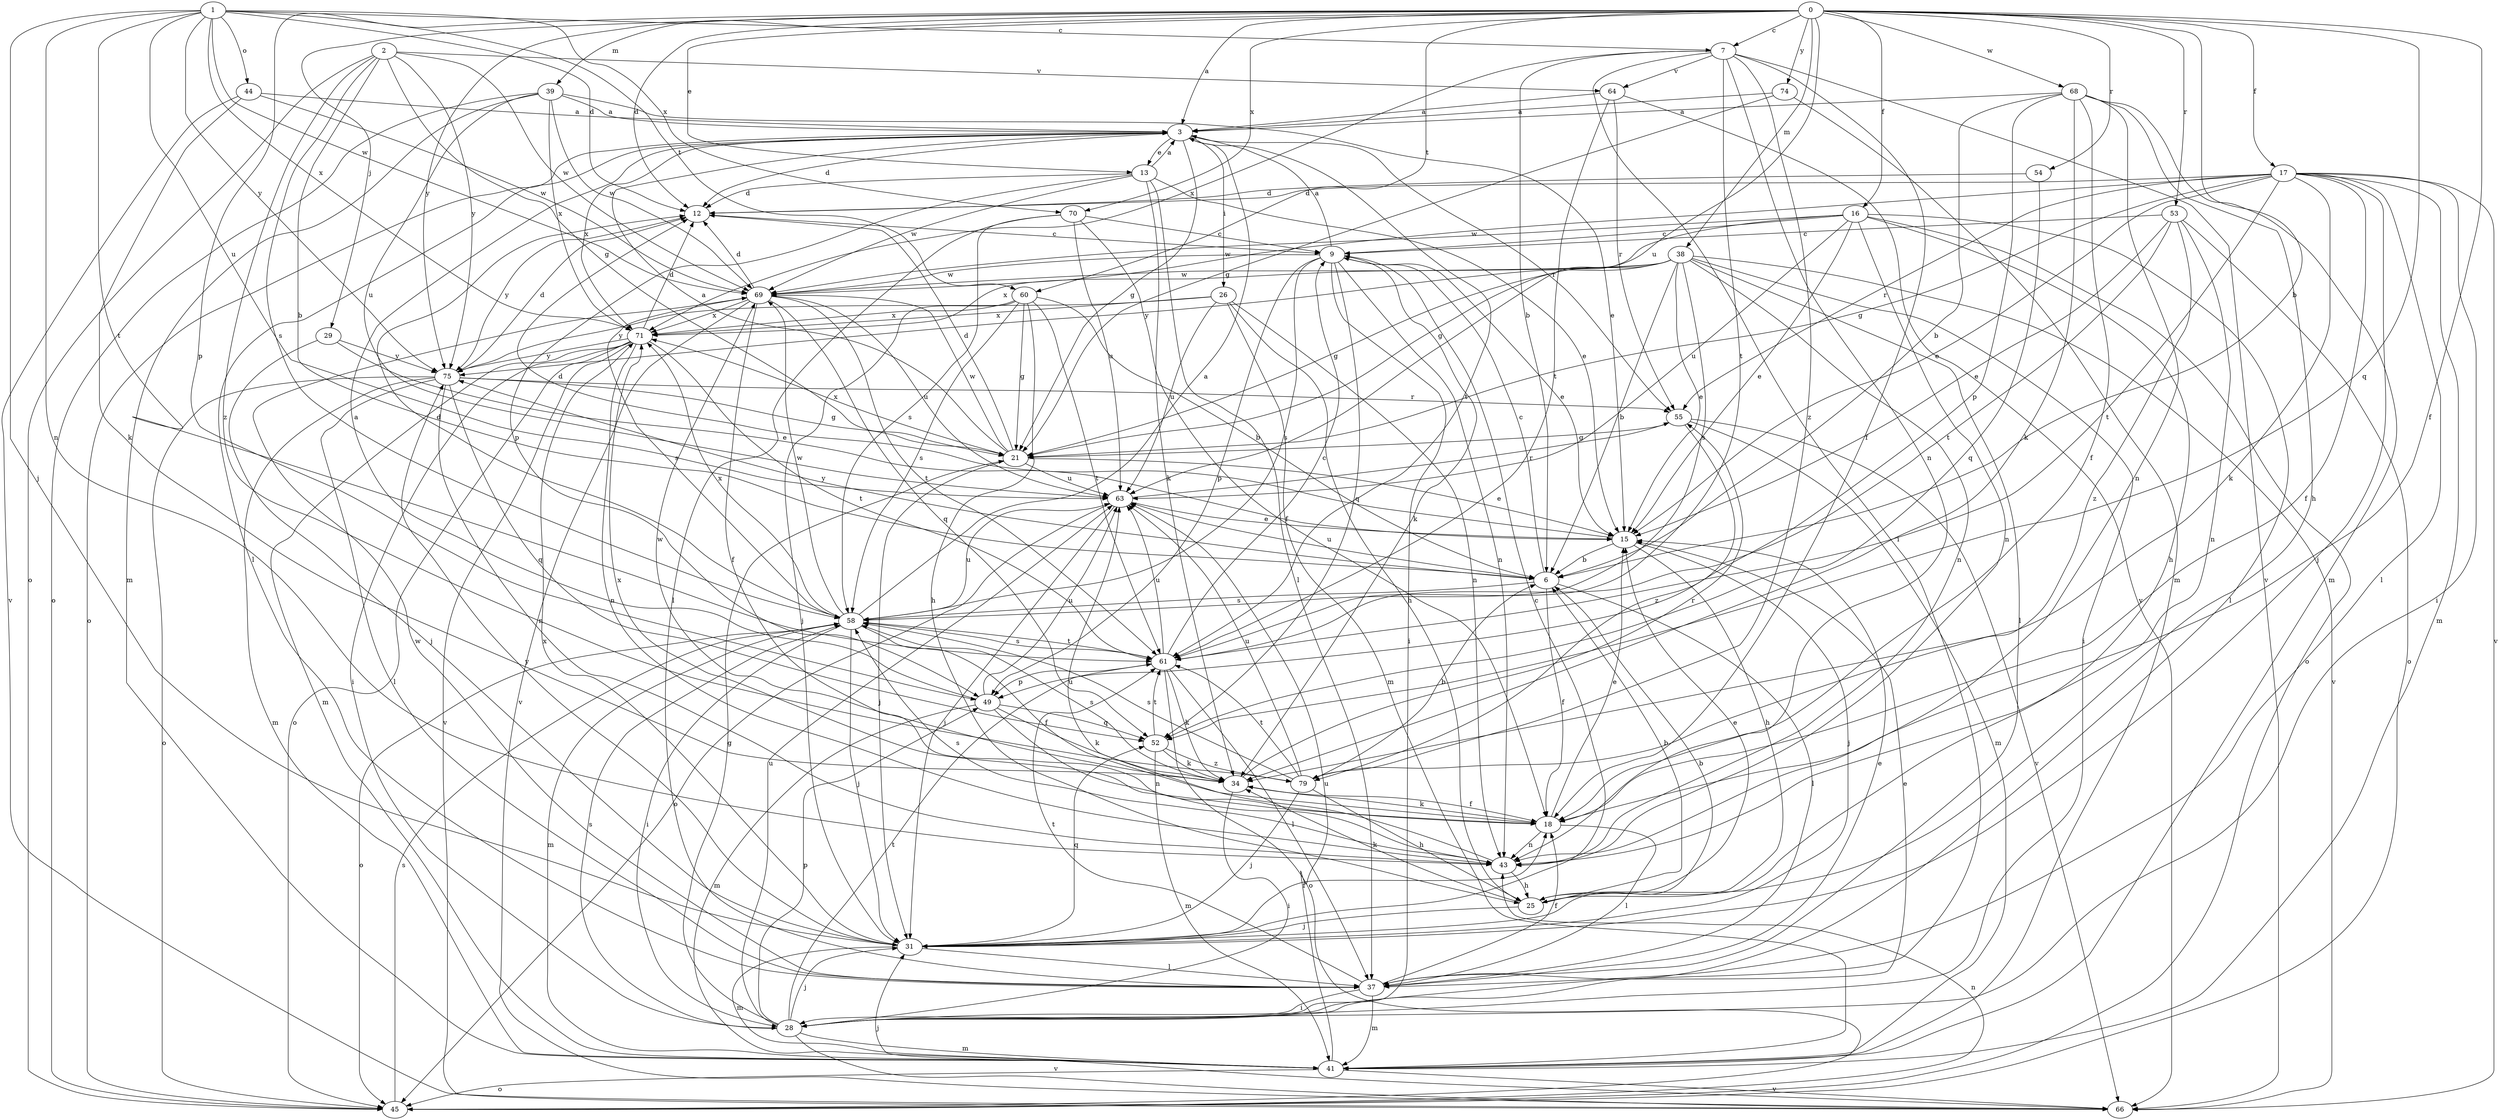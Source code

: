strict digraph  {
0;
1;
2;
3;
6;
7;
9;
12;
13;
15;
16;
17;
18;
21;
25;
26;
28;
29;
31;
34;
37;
38;
39;
41;
43;
44;
45;
49;
52;
53;
54;
55;
58;
60;
61;
63;
64;
66;
68;
69;
70;
71;
74;
75;
79;
0 -> 3  [label=a];
0 -> 6  [label=b];
0 -> 7  [label=c];
0 -> 12  [label=d];
0 -> 13  [label=e];
0 -> 16  [label=f];
0 -> 17  [label=f];
0 -> 18  [label=f];
0 -> 29  [label=j];
0 -> 38  [label=m];
0 -> 39  [label=m];
0 -> 49  [label=p];
0 -> 52  [label=q];
0 -> 53  [label=r];
0 -> 54  [label=r];
0 -> 60  [label=t];
0 -> 63  [label=u];
0 -> 68  [label=w];
0 -> 70  [label=x];
0 -> 74  [label=y];
0 -> 75  [label=y];
1 -> 7  [label=c];
1 -> 12  [label=d];
1 -> 31  [label=j];
1 -> 43  [label=n];
1 -> 44  [label=o];
1 -> 60  [label=t];
1 -> 61  [label=t];
1 -> 63  [label=u];
1 -> 69  [label=w];
1 -> 70  [label=x];
1 -> 71  [label=x];
1 -> 75  [label=y];
2 -> 6  [label=b];
2 -> 21  [label=g];
2 -> 45  [label=o];
2 -> 58  [label=s];
2 -> 64  [label=v];
2 -> 69  [label=w];
2 -> 75  [label=y];
2 -> 79  [label=z];
3 -> 12  [label=d];
3 -> 13  [label=e];
3 -> 21  [label=g];
3 -> 26  [label=i];
3 -> 37  [label=l];
3 -> 45  [label=o];
3 -> 55  [label=r];
3 -> 61  [label=t];
3 -> 71  [label=x];
6 -> 9  [label=c];
6 -> 18  [label=f];
6 -> 37  [label=l];
6 -> 58  [label=s];
6 -> 63  [label=u];
6 -> 75  [label=y];
7 -> 6  [label=b];
7 -> 18  [label=f];
7 -> 28  [label=i];
7 -> 43  [label=n];
7 -> 61  [label=t];
7 -> 64  [label=v];
7 -> 66  [label=v];
7 -> 71  [label=x];
7 -> 79  [label=z];
9 -> 3  [label=a];
9 -> 15  [label=e];
9 -> 28  [label=i];
9 -> 34  [label=k];
9 -> 43  [label=n];
9 -> 49  [label=p];
9 -> 52  [label=q];
9 -> 58  [label=s];
9 -> 69  [label=w];
12 -> 9  [label=c];
12 -> 75  [label=y];
13 -> 3  [label=a];
13 -> 12  [label=d];
13 -> 15  [label=e];
13 -> 34  [label=k];
13 -> 37  [label=l];
13 -> 49  [label=p];
13 -> 69  [label=w];
15 -> 6  [label=b];
15 -> 12  [label=d];
15 -> 25  [label=h];
15 -> 31  [label=j];
16 -> 9  [label=c];
16 -> 15  [label=e];
16 -> 21  [label=g];
16 -> 25  [label=h];
16 -> 37  [label=l];
16 -> 43  [label=n];
16 -> 45  [label=o];
16 -> 63  [label=u];
16 -> 69  [label=w];
17 -> 12  [label=d];
17 -> 15  [label=e];
17 -> 18  [label=f];
17 -> 21  [label=g];
17 -> 28  [label=i];
17 -> 31  [label=j];
17 -> 34  [label=k];
17 -> 37  [label=l];
17 -> 41  [label=m];
17 -> 55  [label=r];
17 -> 61  [label=t];
17 -> 66  [label=v];
17 -> 69  [label=w];
18 -> 15  [label=e];
18 -> 34  [label=k];
18 -> 37  [label=l];
18 -> 43  [label=n];
18 -> 71  [label=x];
21 -> 3  [label=a];
21 -> 12  [label=d];
21 -> 15  [label=e];
21 -> 31  [label=j];
21 -> 63  [label=u];
21 -> 69  [label=w];
21 -> 71  [label=x];
25 -> 6  [label=b];
25 -> 15  [label=e];
25 -> 31  [label=j];
25 -> 34  [label=k];
26 -> 25  [label=h];
26 -> 41  [label=m];
26 -> 43  [label=n];
26 -> 63  [label=u];
26 -> 71  [label=x];
26 -> 75  [label=y];
28 -> 15  [label=e];
28 -> 21  [label=g];
28 -> 31  [label=j];
28 -> 41  [label=m];
28 -> 49  [label=p];
28 -> 58  [label=s];
28 -> 61  [label=t];
28 -> 63  [label=u];
28 -> 66  [label=v];
29 -> 15  [label=e];
29 -> 31  [label=j];
29 -> 75  [label=y];
31 -> 6  [label=b];
31 -> 9  [label=c];
31 -> 18  [label=f];
31 -> 37  [label=l];
31 -> 41  [label=m];
31 -> 52  [label=q];
31 -> 71  [label=x];
31 -> 75  [label=y];
34 -> 18  [label=f];
34 -> 28  [label=i];
34 -> 55  [label=r];
34 -> 58  [label=s];
34 -> 69  [label=w];
37 -> 15  [label=e];
37 -> 18  [label=f];
37 -> 28  [label=i];
37 -> 41  [label=m];
37 -> 61  [label=t];
37 -> 69  [label=w];
38 -> 6  [label=b];
38 -> 15  [label=e];
38 -> 21  [label=g];
38 -> 28  [label=i];
38 -> 37  [label=l];
38 -> 43  [label=n];
38 -> 58  [label=s];
38 -> 66  [label=v];
38 -> 69  [label=w];
38 -> 71  [label=x];
38 -> 75  [label=y];
39 -> 3  [label=a];
39 -> 15  [label=e];
39 -> 41  [label=m];
39 -> 45  [label=o];
39 -> 63  [label=u];
39 -> 69  [label=w];
39 -> 71  [label=x];
41 -> 45  [label=o];
41 -> 63  [label=u];
41 -> 66  [label=v];
43 -> 25  [label=h];
43 -> 58  [label=s];
43 -> 63  [label=u];
44 -> 3  [label=a];
44 -> 34  [label=k];
44 -> 66  [label=v];
44 -> 69  [label=w];
45 -> 43  [label=n];
45 -> 58  [label=s];
49 -> 3  [label=a];
49 -> 34  [label=k];
49 -> 41  [label=m];
49 -> 43  [label=n];
49 -> 52  [label=q];
49 -> 63  [label=u];
52 -> 34  [label=k];
52 -> 41  [label=m];
52 -> 61  [label=t];
52 -> 79  [label=z];
53 -> 9  [label=c];
53 -> 15  [label=e];
53 -> 43  [label=n];
53 -> 45  [label=o];
53 -> 61  [label=t];
53 -> 79  [label=z];
54 -> 12  [label=d];
54 -> 52  [label=q];
55 -> 21  [label=g];
55 -> 41  [label=m];
55 -> 66  [label=v];
55 -> 79  [label=z];
58 -> 3  [label=a];
58 -> 12  [label=d];
58 -> 18  [label=f];
58 -> 28  [label=i];
58 -> 31  [label=j];
58 -> 41  [label=m];
58 -> 45  [label=o];
58 -> 61  [label=t];
58 -> 63  [label=u];
58 -> 69  [label=w];
58 -> 71  [label=x];
60 -> 6  [label=b];
60 -> 21  [label=g];
60 -> 25  [label=h];
60 -> 31  [label=j];
60 -> 58  [label=s];
60 -> 61  [label=t];
60 -> 71  [label=x];
61 -> 9  [label=c];
61 -> 34  [label=k];
61 -> 37  [label=l];
61 -> 45  [label=o];
61 -> 49  [label=p];
61 -> 58  [label=s];
61 -> 63  [label=u];
63 -> 15  [label=e];
63 -> 31  [label=j];
63 -> 45  [label=o];
63 -> 55  [label=r];
64 -> 3  [label=a];
64 -> 55  [label=r];
64 -> 61  [label=t];
64 -> 66  [label=v];
66 -> 31  [label=j];
68 -> 3  [label=a];
68 -> 6  [label=b];
68 -> 18  [label=f];
68 -> 25  [label=h];
68 -> 34  [label=k];
68 -> 41  [label=m];
68 -> 43  [label=n];
68 -> 49  [label=p];
69 -> 12  [label=d];
69 -> 18  [label=f];
69 -> 52  [label=q];
69 -> 58  [label=s];
69 -> 61  [label=t];
69 -> 63  [label=u];
69 -> 66  [label=v];
69 -> 71  [label=x];
70 -> 9  [label=c];
70 -> 18  [label=f];
70 -> 37  [label=l];
70 -> 58  [label=s];
70 -> 63  [label=u];
71 -> 12  [label=d];
71 -> 28  [label=i];
71 -> 41  [label=m];
71 -> 43  [label=n];
71 -> 45  [label=o];
71 -> 61  [label=t];
71 -> 66  [label=v];
71 -> 75  [label=y];
74 -> 3  [label=a];
74 -> 21  [label=g];
74 -> 41  [label=m];
75 -> 12  [label=d];
75 -> 21  [label=g];
75 -> 37  [label=l];
75 -> 41  [label=m];
75 -> 43  [label=n];
75 -> 45  [label=o];
75 -> 52  [label=q];
75 -> 55  [label=r];
79 -> 6  [label=b];
79 -> 25  [label=h];
79 -> 31  [label=j];
79 -> 58  [label=s];
79 -> 61  [label=t];
79 -> 63  [label=u];
}
